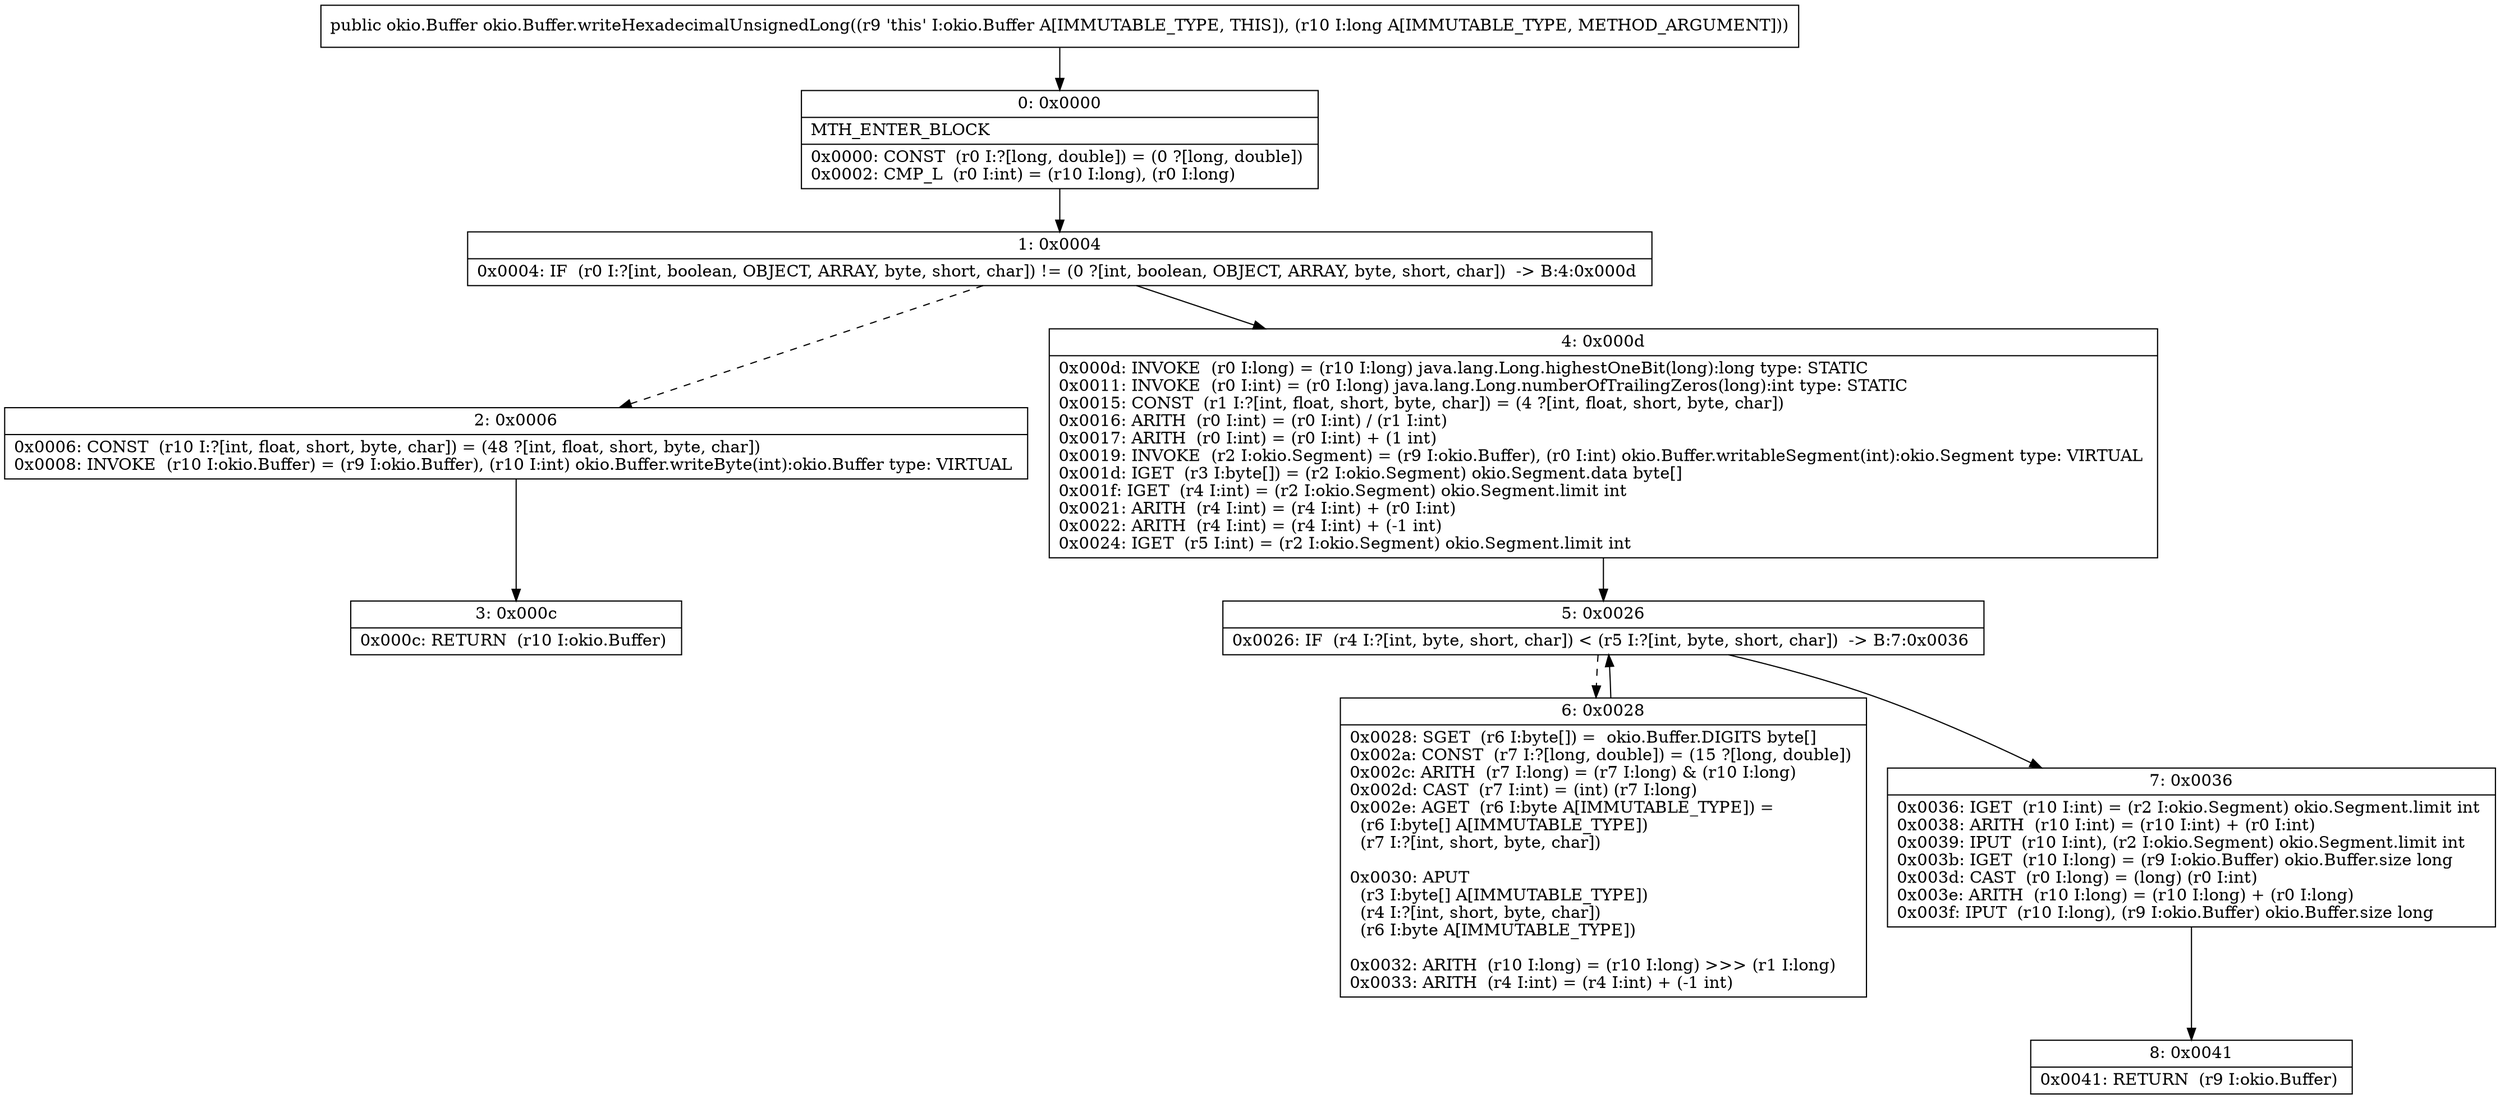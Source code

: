 digraph "CFG forokio.Buffer.writeHexadecimalUnsignedLong(J)Lokio\/Buffer;" {
Node_0 [shape=record,label="{0\:\ 0x0000|MTH_ENTER_BLOCK\l|0x0000: CONST  (r0 I:?[long, double]) = (0 ?[long, double]) \l0x0002: CMP_L  (r0 I:int) = (r10 I:long), (r0 I:long) \l}"];
Node_1 [shape=record,label="{1\:\ 0x0004|0x0004: IF  (r0 I:?[int, boolean, OBJECT, ARRAY, byte, short, char]) != (0 ?[int, boolean, OBJECT, ARRAY, byte, short, char])  \-\> B:4:0x000d \l}"];
Node_2 [shape=record,label="{2\:\ 0x0006|0x0006: CONST  (r10 I:?[int, float, short, byte, char]) = (48 ?[int, float, short, byte, char]) \l0x0008: INVOKE  (r10 I:okio.Buffer) = (r9 I:okio.Buffer), (r10 I:int) okio.Buffer.writeByte(int):okio.Buffer type: VIRTUAL \l}"];
Node_3 [shape=record,label="{3\:\ 0x000c|0x000c: RETURN  (r10 I:okio.Buffer) \l}"];
Node_4 [shape=record,label="{4\:\ 0x000d|0x000d: INVOKE  (r0 I:long) = (r10 I:long) java.lang.Long.highestOneBit(long):long type: STATIC \l0x0011: INVOKE  (r0 I:int) = (r0 I:long) java.lang.Long.numberOfTrailingZeros(long):int type: STATIC \l0x0015: CONST  (r1 I:?[int, float, short, byte, char]) = (4 ?[int, float, short, byte, char]) \l0x0016: ARITH  (r0 I:int) = (r0 I:int) \/ (r1 I:int) \l0x0017: ARITH  (r0 I:int) = (r0 I:int) + (1 int) \l0x0019: INVOKE  (r2 I:okio.Segment) = (r9 I:okio.Buffer), (r0 I:int) okio.Buffer.writableSegment(int):okio.Segment type: VIRTUAL \l0x001d: IGET  (r3 I:byte[]) = (r2 I:okio.Segment) okio.Segment.data byte[] \l0x001f: IGET  (r4 I:int) = (r2 I:okio.Segment) okio.Segment.limit int \l0x0021: ARITH  (r4 I:int) = (r4 I:int) + (r0 I:int) \l0x0022: ARITH  (r4 I:int) = (r4 I:int) + (\-1 int) \l0x0024: IGET  (r5 I:int) = (r2 I:okio.Segment) okio.Segment.limit int \l}"];
Node_5 [shape=record,label="{5\:\ 0x0026|0x0026: IF  (r4 I:?[int, byte, short, char]) \< (r5 I:?[int, byte, short, char])  \-\> B:7:0x0036 \l}"];
Node_6 [shape=record,label="{6\:\ 0x0028|0x0028: SGET  (r6 I:byte[]) =  okio.Buffer.DIGITS byte[] \l0x002a: CONST  (r7 I:?[long, double]) = (15 ?[long, double]) \l0x002c: ARITH  (r7 I:long) = (r7 I:long) & (r10 I:long) \l0x002d: CAST  (r7 I:int) = (int) (r7 I:long) \l0x002e: AGET  (r6 I:byte A[IMMUTABLE_TYPE]) = \l  (r6 I:byte[] A[IMMUTABLE_TYPE])\l  (r7 I:?[int, short, byte, char])\l \l0x0030: APUT  \l  (r3 I:byte[] A[IMMUTABLE_TYPE])\l  (r4 I:?[int, short, byte, char])\l  (r6 I:byte A[IMMUTABLE_TYPE])\l \l0x0032: ARITH  (r10 I:long) = (r10 I:long) \>\>\> (r1 I:long) \l0x0033: ARITH  (r4 I:int) = (r4 I:int) + (\-1 int) \l}"];
Node_7 [shape=record,label="{7\:\ 0x0036|0x0036: IGET  (r10 I:int) = (r2 I:okio.Segment) okio.Segment.limit int \l0x0038: ARITH  (r10 I:int) = (r10 I:int) + (r0 I:int) \l0x0039: IPUT  (r10 I:int), (r2 I:okio.Segment) okio.Segment.limit int \l0x003b: IGET  (r10 I:long) = (r9 I:okio.Buffer) okio.Buffer.size long \l0x003d: CAST  (r0 I:long) = (long) (r0 I:int) \l0x003e: ARITH  (r10 I:long) = (r10 I:long) + (r0 I:long) \l0x003f: IPUT  (r10 I:long), (r9 I:okio.Buffer) okio.Buffer.size long \l}"];
Node_8 [shape=record,label="{8\:\ 0x0041|0x0041: RETURN  (r9 I:okio.Buffer) \l}"];
MethodNode[shape=record,label="{public okio.Buffer okio.Buffer.writeHexadecimalUnsignedLong((r9 'this' I:okio.Buffer A[IMMUTABLE_TYPE, THIS]), (r10 I:long A[IMMUTABLE_TYPE, METHOD_ARGUMENT])) }"];
MethodNode -> Node_0;
Node_0 -> Node_1;
Node_1 -> Node_2[style=dashed];
Node_1 -> Node_4;
Node_2 -> Node_3;
Node_4 -> Node_5;
Node_5 -> Node_6[style=dashed];
Node_5 -> Node_7;
Node_6 -> Node_5;
Node_7 -> Node_8;
}

